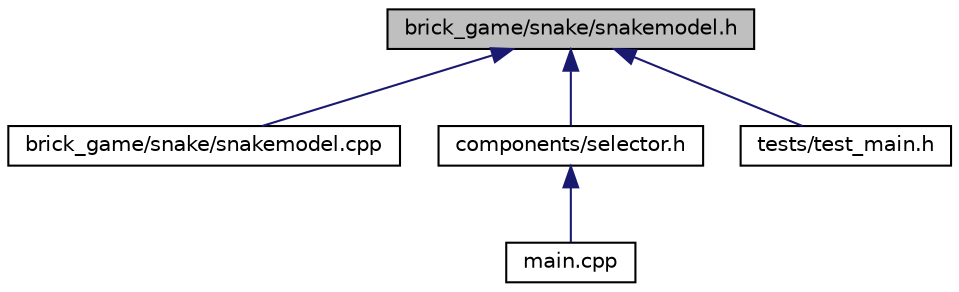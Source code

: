 digraph "brick_game/snake/snakemodel.h"
{
 // LATEX_PDF_SIZE
  edge [fontname="Helvetica",fontsize="10",labelfontname="Helvetica",labelfontsize="10"];
  node [fontname="Helvetica",fontsize="10",shape=record];
  Node1 [label="brick_game/snake/snakemodel.h",height=0.2,width=0.4,color="black", fillcolor="grey75", style="filled", fontcolor="black",tooltip="Заголовочный файл классов змейки."];
  Node1 -> Node2 [dir="back",color="midnightblue",fontsize="10",style="solid",fontname="Helvetica"];
  Node2 [label="brick_game/snake/snakemodel.cpp",height=0.2,width=0.4,color="black", fillcolor="white", style="filled",URL="$snakemodel_8cpp.html",tooltip="Файл с методами класса SnakeModel."];
  Node1 -> Node3 [dir="back",color="midnightblue",fontsize="10",style="solid",fontname="Helvetica"];
  Node3 [label="components/selector.h",height=0.2,width=0.4,color="black", fillcolor="white", style="filled",URL="$selector_8h_source.html",tooltip=" "];
  Node3 -> Node4 [dir="back",color="midnightblue",fontsize="10",style="solid",fontname="Helvetica"];
  Node4 [label="main.cpp",height=0.2,width=0.4,color="black", fillcolor="white", style="filled",URL="$main_8cpp.html",tooltip="Основной файл, запускающий программу."];
  Node1 -> Node5 [dir="back",color="midnightblue",fontsize="10",style="solid",fontname="Helvetica"];
  Node5 [label="tests/test_main.h",height=0.2,width=0.4,color="black", fillcolor="white", style="filled",URL="$test__main_8h_source.html",tooltip=" "];
}
